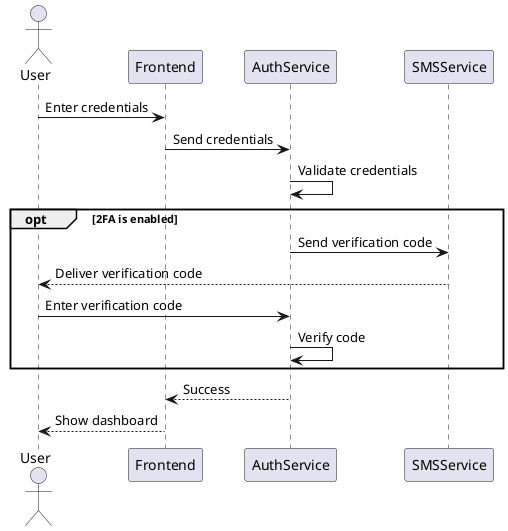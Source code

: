 @startuml

actor User
participant Frontend
participant AuthService
participant SMSService

User -> Frontend: Enter credentials
Frontend -> AuthService: Send credentials
AuthService -> AuthService: Validate credentials

opt 2FA is enabled
    AuthService -> SMSService: Send verification code
    SMSService --> User: Deliver verification code
    User -> AuthService: Enter verification code
    AuthService -> AuthService: Verify code
end opt

AuthService --> Frontend: Success
Frontend --> User: Show dashboard

@endum